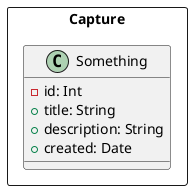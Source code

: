 @startuml meusys

package Capture <<Rectangle>> {

  ' alguma coisa
  class Something {  
    - id: Int
    + title: String
    + description: String
    + created: Date
  }

}

@enduml 